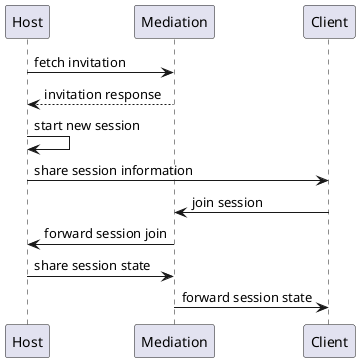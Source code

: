 @startuml session
Host -> Mediation: fetch invitation
Mediation --> Host: invitation response
Host -> Host: start new session
Host -> Client: share session information
Client -> Mediation: join session
Mediation -> Host: forward session join
Host -> Mediation: share session state
Mediation -> Client: forward session state
@enduml
